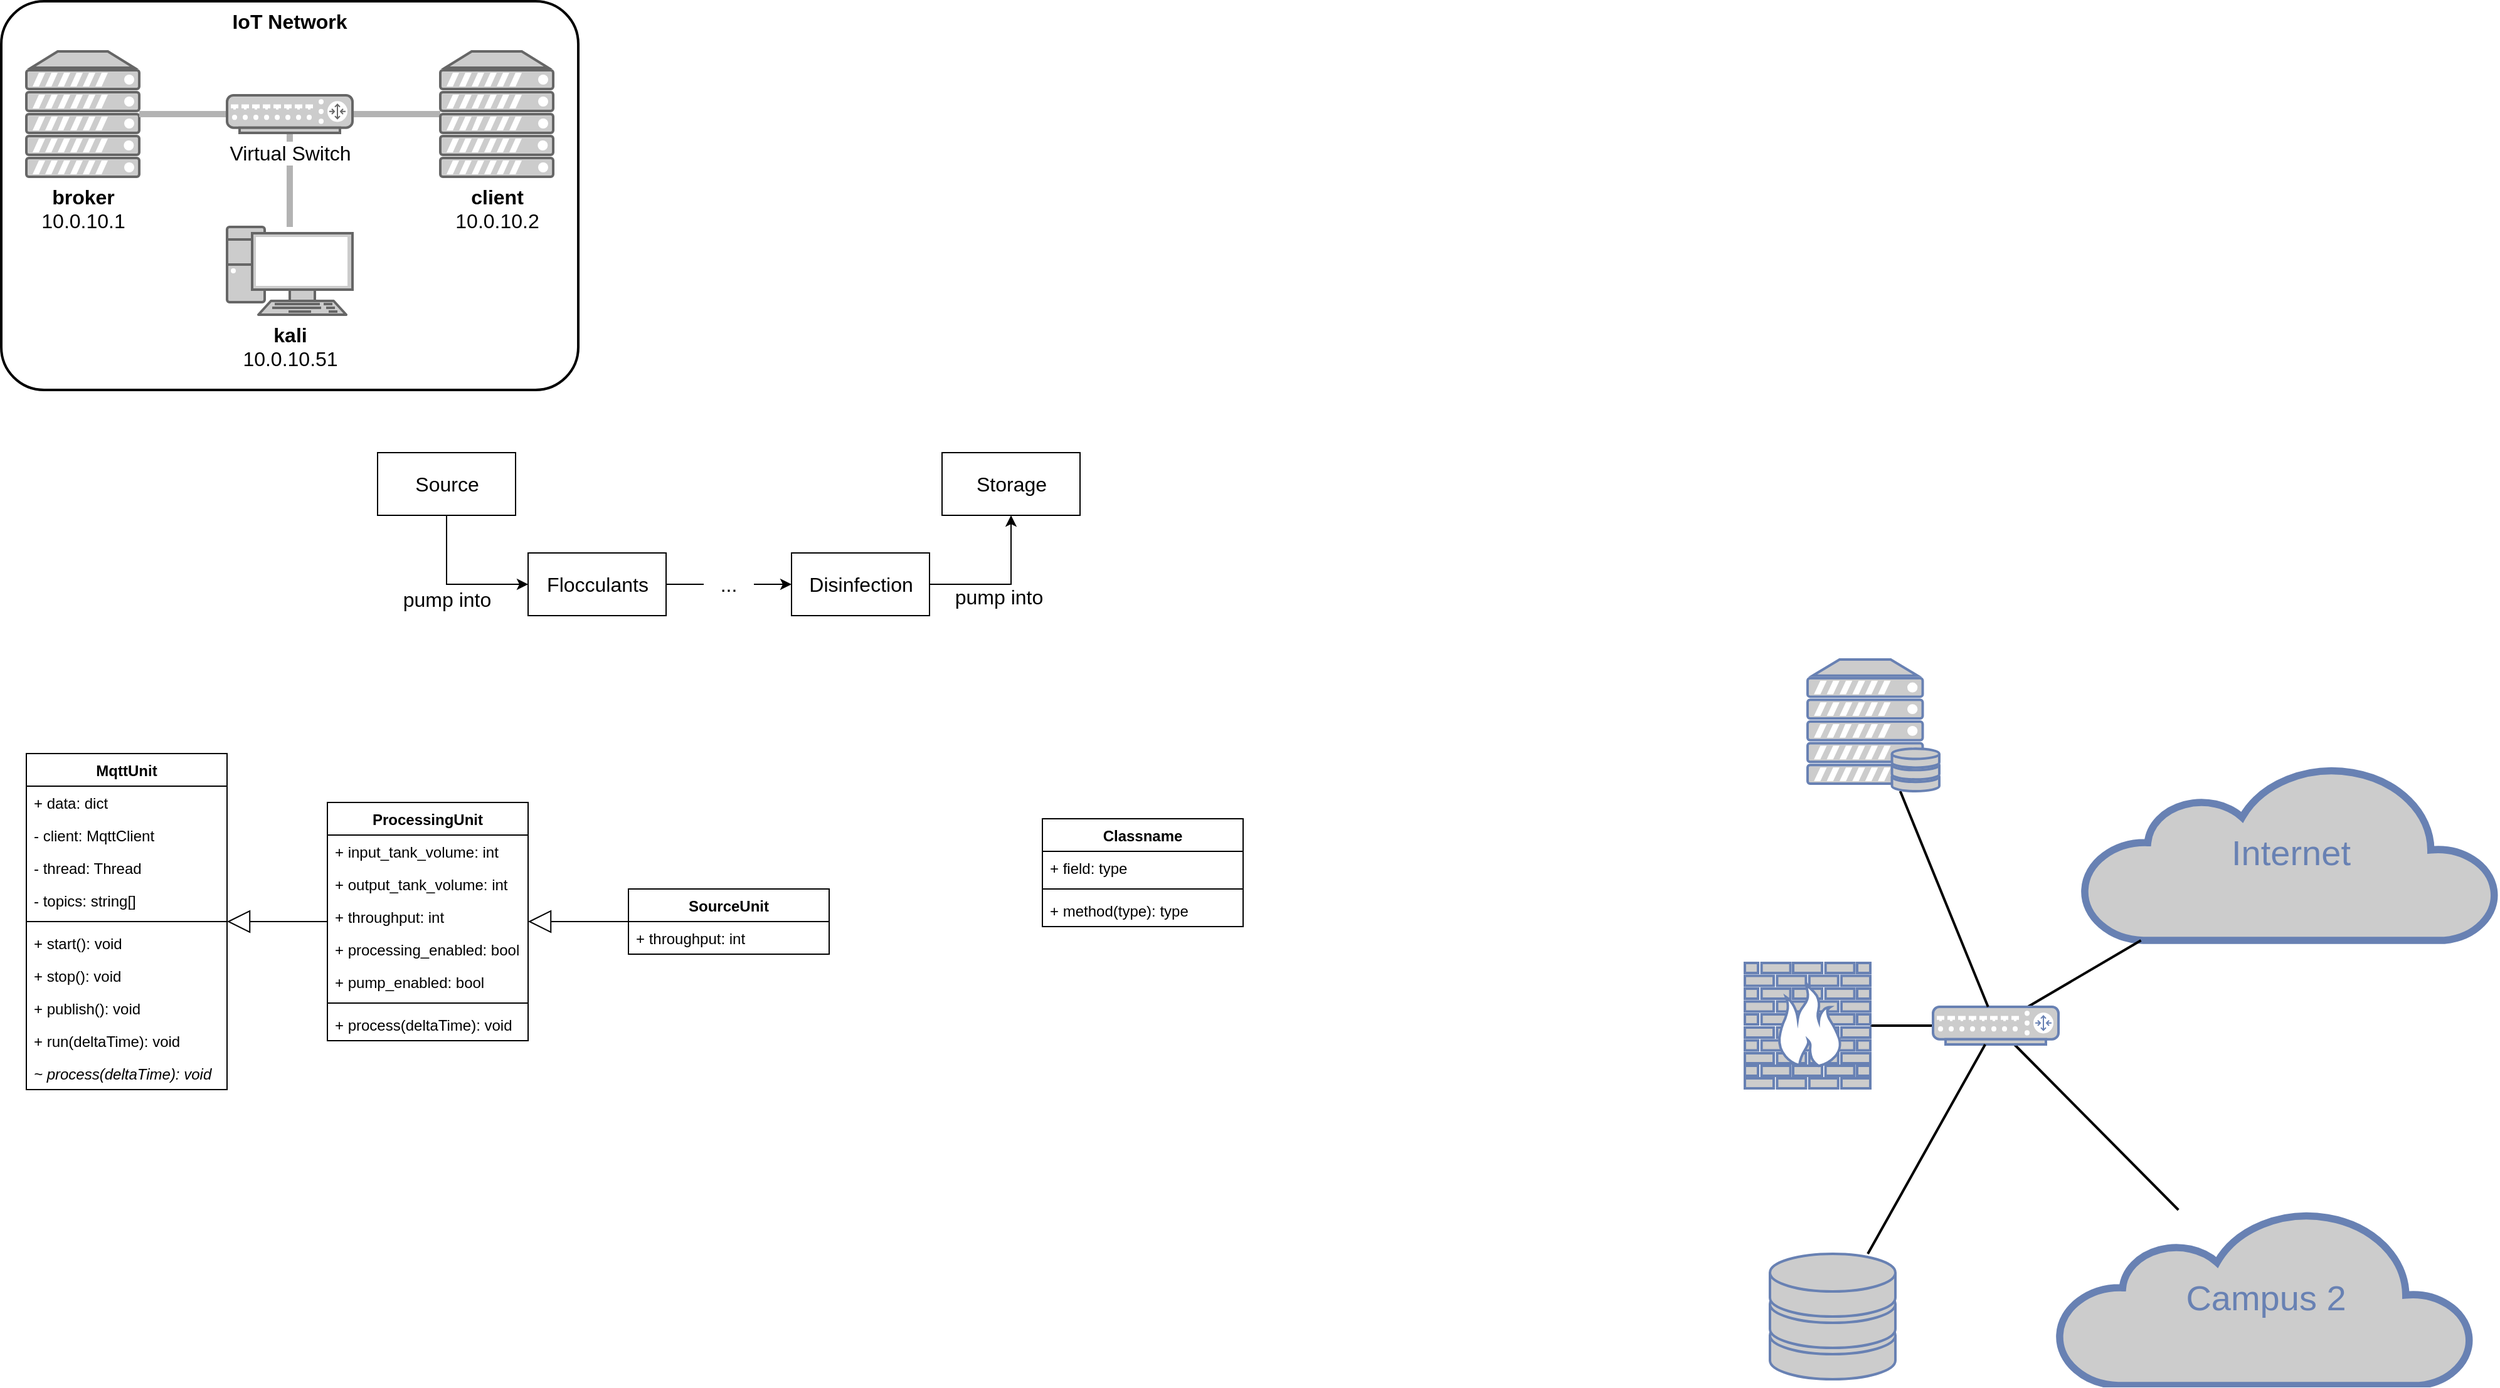<mxfile version="14.6.13" type="device"><diagram name="Page-1" id="bfe91b75-5d2c-26a0-9c1d-138518896778"><mxGraphModel dx="1182" dy="813" grid="1" gridSize="10" guides="1" tooltips="1" connect="1" arrows="1" fold="1" page="1" pageScale="1" pageWidth="1100" pageHeight="850" background="#ffffff" math="0" shadow="0"><root><mxCell id="0"/><mxCell id="1" parent="0"/><mxCell id="7c3789c024ecab99-78" value="IoT Network" style="rounded=1;whiteSpace=wrap;html=1;shadow=0;comic=0;strokeWidth=2;fillColor=none;fontFamily=Helvetica;fontSize=16;align=center;arcSize=11;verticalAlign=top;fontStyle=1" parent="1" vertex="1"><mxGeometry x="100" y="80" width="460" height="310" as="geometry"/></mxCell><mxCell id="7c3789c024ecab99-55" style="edgeStyle=none;html=1;labelBackgroundColor=none;endArrow=none;endFill=0;strokeWidth=2;fontFamily=Verdana;fontSize=28;fontColor=#6881B3;" parent="1" source="7c3789c024ecab99-8" target="7c3789c024ecab99-54" edge="1"><mxGeometry relative="1" as="geometry"><mxPoint x="1660" y="837.0" as="targetPoint"/></mxGeometry></mxCell><mxCell id="7c3789c024ecab99-8" value="" style="fontColor=#0066CC;verticalAlign=top;verticalLabelPosition=bottom;labelPosition=center;align=center;html=1;fillColor=#CCCCCC;strokeColor=#6881B3;gradientColor=none;gradientDirection=north;strokeWidth=2;shape=mxgraph.networks.firewall;rounded=0;shadow=0;comic=0;" parent="1" vertex="1"><mxGeometry x="1490" y="847" width="100" height="100" as="geometry"/></mxCell><mxCell id="7c3789c024ecab99-53" value="Internet" style="html=1;fillColor=#CCCCCC;strokeColor=#6881B3;gradientColor=none;gradientDirection=north;strokeWidth=2;shape=mxgraph.networks.cloud;fontColor=#6881B3;rounded=0;shadow=0;comic=0;align=center;fontSize=28;" parent="1" vertex="1"><mxGeometry x="1760" y="689" width="330" height="140" as="geometry"/></mxCell><mxCell id="7c3789c024ecab99-56" style="edgeStyle=none;html=1;labelBackgroundColor=none;endArrow=none;endFill=0;strokeWidth=2;fontFamily=Verdana;fontSize=28;fontColor=#6881B3;" parent="1" source="7c3789c024ecab99-54" target="7c3789c024ecab99-53" edge="1"><mxGeometry relative="1" as="geometry"/></mxCell><mxCell id="7c3789c024ecab99-77" style="edgeStyle=none;html=1;labelBackgroundColor=none;endArrow=none;endFill=0;strokeWidth=2;fontFamily=Verdana;fontSize=28;fontColor=#6881B3;" parent="1" source="7c3789c024ecab99-54" target="7c3789c024ecab99-76" edge="1"><mxGeometry relative="1" as="geometry"/></mxCell><mxCell id="7c3789c024ecab99-54" value="" style="fontColor=#0066CC;verticalAlign=top;verticalLabelPosition=bottom;labelPosition=center;align=center;html=1;fillColor=#CCCCCC;strokeColor=#6881B3;gradientColor=none;gradientDirection=north;strokeWidth=2;shape=mxgraph.networks.router;rounded=0;shadow=0;comic=0;" parent="1" vertex="1"><mxGeometry x="1640" y="882" width="100" height="30" as="geometry"/></mxCell><mxCell id="7c3789c024ecab99-60" style="edgeStyle=none;html=1;labelBackgroundColor=none;endArrow=none;endFill=0;strokeWidth=2;fontFamily=Verdana;fontSize=28;fontColor=#6881B3;" parent="1" source="7c3789c024ecab99-57" target="7c3789c024ecab99-54" edge="1"><mxGeometry relative="1" as="geometry"/></mxCell><mxCell id="7c3789c024ecab99-57" value="" style="fontColor=#0066CC;verticalAlign=top;verticalLabelPosition=bottom;labelPosition=center;align=center;html=1;fillColor=#CCCCCC;strokeColor=#6881B3;gradientColor=none;gradientDirection=north;strokeWidth=2;shape=mxgraph.networks.storage;rounded=0;shadow=0;comic=0;" parent="1" vertex="1"><mxGeometry x="1510" y="1079" width="100" height="100" as="geometry"/></mxCell><mxCell id="7c3789c024ecab99-59" style="edgeStyle=none;html=1;labelBackgroundColor=none;endArrow=none;endFill=0;strokeWidth=2;fontFamily=Verdana;fontSize=28;fontColor=#6881B3;" parent="1" source="7c3789c024ecab99-58" target="7c3789c024ecab99-54" edge="1"><mxGeometry relative="1" as="geometry"><mxPoint x="1570" y="827" as="targetPoint"/></mxGeometry></mxCell><mxCell id="7c3789c024ecab99-58" value="" style="fontColor=#0066CC;verticalAlign=top;verticalLabelPosition=bottom;labelPosition=center;align=center;html=1;fillColor=#CCCCCC;strokeColor=#6881B3;gradientColor=none;gradientDirection=north;strokeWidth=2;shape=mxgraph.networks.server_storage;rounded=0;shadow=0;comic=0;" parent="1" vertex="1"><mxGeometry x="1540" y="605" width="105" height="105" as="geometry"/></mxCell><mxCell id="7c3789c024ecab99-76" value="Campus 2" style="html=1;fillColor=#CCCCCC;strokeColor=#6881B3;gradientColor=none;gradientDirection=north;strokeWidth=2;shape=mxgraph.networks.cloud;fontColor=#6881B3;rounded=0;shadow=0;comic=0;align=center;fontSize=28;" parent="1" vertex="1"><mxGeometry x="1740" y="1044" width="330" height="140" as="geometry"/></mxCell><mxCell id="ILKSm4-swTfaQlPCpKzp-3" style="edgeStyle=orthogonalEdgeStyle;rounded=0;orthogonalLoop=1;jettySize=auto;html=1;fontFamily=Helvetica;fontSize=16;strokeColor=#B3B3B3;strokeWidth=5;entryX=1;entryY=0.5;entryDx=0;entryDy=0;entryPerimeter=0;targetPerimeterSpacing=0;sourcePerimeterSpacing=0;endArrow=none;endFill=0;" parent="1" source="ILKSm4-swTfaQlPCpKzp-1" target="7c3789c024ecab99-10" edge="1"><mxGeometry relative="1" as="geometry"><mxPoint x="610" y="410" as="targetPoint"/></mxGeometry></mxCell><mxCell id="ILKSm4-swTfaQlPCpKzp-1" value="&lt;b&gt;client&lt;/b&gt;&lt;br style=&quot;font-size: 16px&quot;&gt;10.0.10.2" style="verticalAlign=top;verticalLabelPosition=bottom;labelPosition=center;align=center;html=1;outlineConnect=0;fillColor=#CCCCCC;gradientColor=none;gradientDirection=north;strokeWidth=2;shape=mxgraph.networks.server;fontSize=16;fontStyle=0;strokeColor=#666666;" parent="1" vertex="1"><mxGeometry x="450" y="120" width="90" height="100" as="geometry"/></mxCell><mxCell id="ILKSm4-swTfaQlPCpKzp-2" value="&lt;b&gt;broker&lt;/b&gt;&lt;br style=&quot;font-size: 16px&quot;&gt;10.0.10.1" style="verticalAlign=top;verticalLabelPosition=bottom;labelPosition=center;align=center;html=1;outlineConnect=0;fillColor=#CCCCCC;gradientColor=none;gradientDirection=north;strokeWidth=2;shape=mxgraph.networks.server;fontSize=16;fontStyle=0;strokeColor=#666666;" parent="1" vertex="1"><mxGeometry x="120" y="120" width="90" height="100" as="geometry"/></mxCell><mxCell id="ILKSm4-swTfaQlPCpKzp-4" style="edgeStyle=orthogonalEdgeStyle;rounded=0;orthogonalLoop=1;jettySize=auto;html=1;fontFamily=Helvetica;fontSize=16;strokeColor=#B3B3B3;strokeWidth=5;targetPerimeterSpacing=0;sourcePerimeterSpacing=0;endArrow=none;endFill=0;exitX=0;exitY=0.5;exitDx=0;exitDy=0;exitPerimeter=0;" parent="1" source="7c3789c024ecab99-10" target="ILKSm4-swTfaQlPCpKzp-2" edge="1"><mxGeometry relative="1" as="geometry"><mxPoint x="590" y="180" as="sourcePoint"/><mxPoint x="460" y="180" as="targetPoint"/></mxGeometry></mxCell><mxCell id="ILKSm4-swTfaQlPCpKzp-5" value="&lt;b&gt;kali&lt;/b&gt;&lt;br style=&quot;font-size: 16px&quot;&gt;10.0.10.51" style="verticalAlign=top;verticalLabelPosition=bottom;labelPosition=center;align=center;html=1;outlineConnect=0;fillColor=#CCCCCC;gradientColor=none;gradientDirection=north;strokeWidth=2;shape=mxgraph.networks.pc;fontSize=16;strokeColor=#666666;" parent="1" vertex="1"><mxGeometry x="280" y="260" width="100" height="70" as="geometry"/></mxCell><mxCell id="ILKSm4-swTfaQlPCpKzp-6" style="edgeStyle=orthogonalEdgeStyle;rounded=0;orthogonalLoop=1;jettySize=auto;html=1;fontFamily=Helvetica;fontSize=16;strokeColor=#B3B3B3;strokeWidth=5;targetPerimeterSpacing=0;sourcePerimeterSpacing=0;endArrow=none;endFill=0;entryX=0.5;entryY=1;entryDx=0;entryDy=0;entryPerimeter=0;" parent="1" source="ILKSm4-swTfaQlPCpKzp-5" target="7c3789c024ecab99-10" edge="1"><mxGeometry relative="1" as="geometry"><mxPoint x="590" y="180" as="sourcePoint"/><mxPoint x="770" y="460" as="targetPoint"/></mxGeometry></mxCell><mxCell id="7c3789c024ecab99-10" value="Virtual Switch" style="verticalAlign=top;verticalLabelPosition=bottom;labelPosition=center;align=center;html=1;fillColor=#CCCCCC;gradientColor=none;gradientDirection=north;strokeWidth=2;shape=mxgraph.networks.router;rounded=0;shadow=0;comic=0;fontSize=16;fontStyle=0;labelBackgroundColor=#ffffff;strokeColor=#666666;" parent="1" vertex="1"><mxGeometry x="280" y="155" width="100" height="30" as="geometry"/></mxCell><mxCell id="ILKSm4-swTfaQlPCpKzp-16" style="edgeStyle=orthogonalEdgeStyle;rounded=0;orthogonalLoop=1;jettySize=auto;html=1;sourcePerimeterSpacing=0;endArrow=classic;endFill=1;targetPerimeterSpacing=0;strokeWidth=1;fontFamily=Helvetica;fontSize=16;fontColor=#000000;" parent="1" source="ILKSm4-swTfaQlPCpKzp-14" target="ILKSm4-swTfaQlPCpKzp-15" edge="1"><mxGeometry relative="1" as="geometry"><Array as="points"><mxPoint x="455" y="545"/></Array></mxGeometry></mxCell><mxCell id="ILKSm4-swTfaQlPCpKzp-17" value="pump into" style="edgeLabel;html=1;align=center;verticalAlign=middle;resizable=0;points=[];fontSize=16;fontFamily=Helvetica;fontColor=#000000;labelBackgroundColor=none;" parent="ILKSm4-swTfaQlPCpKzp-16" vertex="1" connectable="0"><mxGeometry x="0.097" y="-1" relative="1" as="geometry"><mxPoint x="-10.83" y="11" as="offset"/></mxGeometry></mxCell><mxCell id="ILKSm4-swTfaQlPCpKzp-14" value="Source" style="html=1;labelBackgroundColor=#ffffff;strokeColor=#000000;fontFamily=Helvetica;fontSize=16;fontColor=#000000;" parent="1" vertex="1"><mxGeometry x="400" y="440" width="110" height="50" as="geometry"/></mxCell><mxCell id="ILKSm4-swTfaQlPCpKzp-22" style="edgeStyle=orthogonalEdgeStyle;rounded=0;orthogonalLoop=1;jettySize=auto;html=1;sourcePerimeterSpacing=0;endArrow=none;endFill=0;targetPerimeterSpacing=0;strokeColor=#000000;strokeWidth=1;fontFamily=Helvetica;fontSize=16;fontColor=#000000;" parent="1" source="ILKSm4-swTfaQlPCpKzp-15" target="ILKSm4-swTfaQlPCpKzp-23" edge="1"><mxGeometry relative="1" as="geometry"><mxPoint x="660" y="545" as="targetPoint"/></mxGeometry></mxCell><mxCell id="ILKSm4-swTfaQlPCpKzp-15" value="Flocculants" style="html=1;labelBackgroundColor=#ffffff;strokeColor=#000000;fontFamily=Helvetica;fontSize=16;fontColor=#000000;" parent="1" vertex="1"><mxGeometry x="520" y="520" width="110" height="50" as="geometry"/></mxCell><mxCell id="ILKSm4-swTfaQlPCpKzp-18" value="Storage" style="html=1;labelBackgroundColor=#ffffff;strokeColor=#000000;fontFamily=Helvetica;fontSize=16;fontColor=#000000;" parent="1" vertex="1"><mxGeometry x="850" y="440" width="110" height="50" as="geometry"/></mxCell><mxCell id="ILKSm4-swTfaQlPCpKzp-19" value="Disinfection" style="html=1;labelBackgroundColor=#ffffff;strokeColor=#000000;fontFamily=Helvetica;fontSize=16;fontColor=#000000;" parent="1" vertex="1"><mxGeometry x="730" y="520" width="110" height="50" as="geometry"/></mxCell><mxCell id="ILKSm4-swTfaQlPCpKzp-20" style="edgeStyle=orthogonalEdgeStyle;rounded=0;orthogonalLoop=1;jettySize=auto;html=1;sourcePerimeterSpacing=0;endArrow=classic;endFill=1;targetPerimeterSpacing=0;strokeWidth=1;fontFamily=Helvetica;fontSize=16;fontColor=#000000;" parent="1" source="ILKSm4-swTfaQlPCpKzp-19" target="ILKSm4-swTfaQlPCpKzp-18" edge="1"><mxGeometry relative="1" as="geometry"><mxPoint x="465" y="500" as="sourcePoint"/><mxPoint x="530" y="555" as="targetPoint"/><Array as="points"><mxPoint x="905" y="545"/></Array></mxGeometry></mxCell><mxCell id="ILKSm4-swTfaQlPCpKzp-21" value="pump into" style="edgeLabel;html=1;align=center;verticalAlign=middle;resizable=0;points=[];fontSize=16;fontFamily=Helvetica;fontColor=#000000;labelBackgroundColor=none;" parent="ILKSm4-swTfaQlPCpKzp-20" vertex="1" connectable="0"><mxGeometry x="0.097" y="-1" relative="1" as="geometry"><mxPoint x="-10.83" y="11" as="offset"/></mxGeometry></mxCell><mxCell id="ILKSm4-swTfaQlPCpKzp-23" value="..." style="text;html=1;strokeColor=none;fillColor=none;align=center;verticalAlign=middle;whiteSpace=wrap;rounded=0;labelBackgroundColor=none;fontFamily=Helvetica;fontSize=16;fontColor=#000000;" parent="1" vertex="1"><mxGeometry x="660" y="535" width="40" height="20" as="geometry"/></mxCell><mxCell id="ILKSm4-swTfaQlPCpKzp-24" style="edgeStyle=orthogonalEdgeStyle;rounded=0;orthogonalLoop=1;jettySize=auto;html=1;sourcePerimeterSpacing=0;endArrow=classic;endFill=1;targetPerimeterSpacing=0;strokeColor=#000000;strokeWidth=1;fontFamily=Helvetica;fontSize=16;fontColor=#000000;" parent="1" source="ILKSm4-swTfaQlPCpKzp-23" target="ILKSm4-swTfaQlPCpKzp-19" edge="1"><mxGeometry relative="1" as="geometry"><mxPoint x="670" y="555" as="targetPoint"/><mxPoint x="640" y="555" as="sourcePoint"/></mxGeometry></mxCell><mxCell id="ILKSm4-swTfaQlPCpKzp-25" value="MqttUnit" style="swimlane;fontStyle=1;align=center;verticalAlign=top;childLayout=stackLayout;horizontal=1;startSize=26;horizontalStack=0;resizeParent=1;resizeParentMax=0;resizeLast=0;collapsible=1;marginBottom=0;labelBackgroundColor=none;strokeColor=#000000;fontFamily=Helvetica;fontSize=12;fontColor=#000000;" parent="1" vertex="1"><mxGeometry x="120" y="680" width="160" height="268" as="geometry"/></mxCell><mxCell id="ILKSm4-swTfaQlPCpKzp-33" value="+ data: dict" style="text;strokeColor=none;fillColor=none;align=left;verticalAlign=top;spacingLeft=4;spacingRight=4;overflow=hidden;rotatable=0;points=[[0,0.5],[1,0.5]];portConstraint=eastwest;" parent="ILKSm4-swTfaQlPCpKzp-25" vertex="1"><mxGeometry y="26" width="160" height="26" as="geometry"/></mxCell><mxCell id="ILKSm4-swTfaQlPCpKzp-26" value="- client: MqttClient" style="text;strokeColor=none;fillColor=none;align=left;verticalAlign=top;spacingLeft=4;spacingRight=4;overflow=hidden;rotatable=0;points=[[0,0.5],[1,0.5]];portConstraint=eastwest;" parent="ILKSm4-swTfaQlPCpKzp-25" vertex="1"><mxGeometry y="52" width="160" height="26" as="geometry"/></mxCell><mxCell id="ILKSm4-swTfaQlPCpKzp-29" value="- thread: Thread" style="text;strokeColor=none;fillColor=none;align=left;verticalAlign=top;spacingLeft=4;spacingRight=4;overflow=hidden;rotatable=0;points=[[0,0.5],[1,0.5]];portConstraint=eastwest;" parent="ILKSm4-swTfaQlPCpKzp-25" vertex="1"><mxGeometry y="78" width="160" height="26" as="geometry"/></mxCell><mxCell id="ILKSm4-swTfaQlPCpKzp-30" value="- topics: string[]" style="text;strokeColor=none;fillColor=none;align=left;verticalAlign=top;spacingLeft=4;spacingRight=4;overflow=hidden;rotatable=0;points=[[0,0.5],[1,0.5]];portConstraint=eastwest;" parent="ILKSm4-swTfaQlPCpKzp-25" vertex="1"><mxGeometry y="104" width="160" height="26" as="geometry"/></mxCell><mxCell id="ILKSm4-swTfaQlPCpKzp-27" value="" style="line;strokeWidth=1;fillColor=none;align=left;verticalAlign=middle;spacingTop=-1;spacingLeft=3;spacingRight=3;rotatable=0;labelPosition=right;points=[];portConstraint=eastwest;" parent="ILKSm4-swTfaQlPCpKzp-25" vertex="1"><mxGeometry y="130" width="160" height="8" as="geometry"/></mxCell><mxCell id="ILKSm4-swTfaQlPCpKzp-34" value="+ start(): void" style="text;strokeColor=none;fillColor=none;align=left;verticalAlign=top;spacingLeft=4;spacingRight=4;overflow=hidden;rotatable=0;points=[[0,0.5],[1,0.5]];portConstraint=eastwest;" parent="ILKSm4-swTfaQlPCpKzp-25" vertex="1"><mxGeometry y="138" width="160" height="26" as="geometry"/></mxCell><mxCell id="ILKSm4-swTfaQlPCpKzp-35" value="+ stop(): void" style="text;strokeColor=none;fillColor=none;align=left;verticalAlign=top;spacingLeft=4;spacingRight=4;overflow=hidden;rotatable=0;points=[[0,0.5],[1,0.5]];portConstraint=eastwest;" parent="ILKSm4-swTfaQlPCpKzp-25" vertex="1"><mxGeometry y="164" width="160" height="26" as="geometry"/></mxCell><mxCell id="ILKSm4-swTfaQlPCpKzp-47" value="+ publish(): void" style="text;strokeColor=none;fillColor=none;align=left;verticalAlign=top;spacingLeft=4;spacingRight=4;overflow=hidden;rotatable=0;points=[[0,0.5],[1,0.5]];portConstraint=eastwest;" parent="ILKSm4-swTfaQlPCpKzp-25" vertex="1"><mxGeometry y="190" width="160" height="26" as="geometry"/></mxCell><mxCell id="ILKSm4-swTfaQlPCpKzp-28" value="+ run(deltaTime): void" style="text;strokeColor=none;fillColor=none;align=left;verticalAlign=top;spacingLeft=4;spacingRight=4;overflow=hidden;rotatable=0;points=[[0,0.5],[1,0.5]];portConstraint=eastwest;" parent="ILKSm4-swTfaQlPCpKzp-25" vertex="1"><mxGeometry y="216" width="160" height="26" as="geometry"/></mxCell><mxCell id="ILKSm4-swTfaQlPCpKzp-49" value="~ process(deltaTime): void" style="text;strokeColor=none;fillColor=none;align=left;verticalAlign=top;spacingLeft=4;spacingRight=4;overflow=hidden;rotatable=0;points=[[0,0.5],[1,0.5]];portConstraint=eastwest;fontStyle=2" parent="ILKSm4-swTfaQlPCpKzp-25" vertex="1"><mxGeometry y="242" width="160" height="26" as="geometry"/></mxCell><mxCell id="ILKSm4-swTfaQlPCpKzp-36" value="ProcessingUnit" style="swimlane;fontStyle=1;align=center;verticalAlign=top;childLayout=stackLayout;horizontal=1;startSize=26;horizontalStack=0;resizeParent=1;resizeParentMax=0;resizeLast=0;collapsible=1;marginBottom=0;labelBackgroundColor=none;strokeColor=#000000;fontFamily=Helvetica;fontSize=12;fontColor=#000000;" parent="1" vertex="1"><mxGeometry x="360" y="719" width="160" height="190" as="geometry"/></mxCell><mxCell id="ILKSm4-swTfaQlPCpKzp-37" value="+ input_tank_volume: int" style="text;strokeColor=none;fillColor=none;align=left;verticalAlign=top;spacingLeft=4;spacingRight=4;overflow=hidden;rotatable=0;points=[[0,0.5],[1,0.5]];portConstraint=eastwest;" parent="ILKSm4-swTfaQlPCpKzp-36" vertex="1"><mxGeometry y="26" width="160" height="26" as="geometry"/></mxCell><mxCell id="ILKSm4-swTfaQlPCpKzp-38" value="+ output_tank_volume: int" style="text;strokeColor=none;fillColor=none;align=left;verticalAlign=top;spacingLeft=4;spacingRight=4;overflow=hidden;rotatable=0;points=[[0,0.5],[1,0.5]];portConstraint=eastwest;" parent="ILKSm4-swTfaQlPCpKzp-36" vertex="1"><mxGeometry y="52" width="160" height="26" as="geometry"/></mxCell><mxCell id="ILKSm4-swTfaQlPCpKzp-39" value="+ throughput: int" style="text;strokeColor=none;fillColor=none;align=left;verticalAlign=top;spacingLeft=4;spacingRight=4;overflow=hidden;rotatable=0;points=[[0,0.5],[1,0.5]];portConstraint=eastwest;" parent="ILKSm4-swTfaQlPCpKzp-36" vertex="1"><mxGeometry y="78" width="160" height="26" as="geometry"/></mxCell><mxCell id="ILKSm4-swTfaQlPCpKzp-40" value="+ processing_enabled: bool" style="text;strokeColor=none;fillColor=none;align=left;verticalAlign=top;spacingLeft=4;spacingRight=4;overflow=hidden;rotatable=0;points=[[0,0.5],[1,0.5]];portConstraint=eastwest;" parent="ILKSm4-swTfaQlPCpKzp-36" vertex="1"><mxGeometry y="104" width="160" height="26" as="geometry"/></mxCell><mxCell id="ILKSm4-swTfaQlPCpKzp-41" value="+ pump_enabled: bool" style="text;strokeColor=none;fillColor=none;align=left;verticalAlign=top;spacingLeft=4;spacingRight=4;overflow=hidden;rotatable=0;points=[[0,0.5],[1,0.5]];portConstraint=eastwest;" parent="ILKSm4-swTfaQlPCpKzp-36" vertex="1"><mxGeometry y="130" width="160" height="26" as="geometry"/></mxCell><mxCell id="ILKSm4-swTfaQlPCpKzp-42" value="" style="line;strokeWidth=1;fillColor=none;align=left;verticalAlign=middle;spacingTop=-1;spacingLeft=3;spacingRight=3;rotatable=0;labelPosition=right;points=[];portConstraint=eastwest;" parent="ILKSm4-swTfaQlPCpKzp-36" vertex="1"><mxGeometry y="156" width="160" height="8" as="geometry"/></mxCell><mxCell id="ILKSm4-swTfaQlPCpKzp-48" value="+ process(deltaTime): void" style="text;strokeColor=none;fillColor=none;align=left;verticalAlign=top;spacingLeft=4;spacingRight=4;overflow=hidden;rotatable=0;points=[[0,0.5],[1,0.5]];portConstraint=eastwest;" parent="ILKSm4-swTfaQlPCpKzp-36" vertex="1"><mxGeometry y="164" width="160" height="26" as="geometry"/></mxCell><mxCell id="ILKSm4-swTfaQlPCpKzp-50" value="" style="endArrow=block;endSize=16;endFill=0;html=1;strokeColor=#000000;strokeWidth=1;fontFamily=Helvetica;fontSize=16;fontColor=#000000;" parent="1" source="ILKSm4-swTfaQlPCpKzp-36" target="ILKSm4-swTfaQlPCpKzp-25" edge="1"><mxGeometry x="-0.091" y="46" width="160" relative="1" as="geometry"><mxPoint x="620" y="830" as="sourcePoint"/><mxPoint x="780" y="830" as="targetPoint"/><mxPoint as="offset"/></mxGeometry></mxCell><mxCell id="ILKSm4-swTfaQlPCpKzp-52" value="SourceUnit" style="swimlane;fontStyle=1;align=center;verticalAlign=top;childLayout=stackLayout;horizontal=1;startSize=26;horizontalStack=0;resizeParent=1;resizeParentMax=0;resizeLast=0;collapsible=1;marginBottom=0;labelBackgroundColor=none;strokeColor=#000000;fontFamily=Helvetica;fontSize=12;fontColor=#000000;" parent="1" vertex="1"><mxGeometry x="600" y="788" width="160" height="52" as="geometry"/></mxCell><mxCell id="ILKSm4-swTfaQlPCpKzp-55" value="+ throughput: int" style="text;strokeColor=none;fillColor=none;align=left;verticalAlign=top;spacingLeft=4;spacingRight=4;overflow=hidden;rotatable=0;points=[[0,0.5],[1,0.5]];portConstraint=eastwest;" parent="ILKSm4-swTfaQlPCpKzp-52" vertex="1"><mxGeometry y="26" width="160" height="26" as="geometry"/></mxCell><mxCell id="ILKSm4-swTfaQlPCpKzp-61" value="" style="endArrow=block;endSize=16;endFill=0;html=1;strokeColor=#000000;strokeWidth=1;fontFamily=Helvetica;fontSize=16;fontColor=#000000;" parent="1" source="ILKSm4-swTfaQlPCpKzp-52" target="ILKSm4-swTfaQlPCpKzp-36" edge="1"><mxGeometry x="-0.091" y="46" width="160" relative="1" as="geometry"><mxPoint x="370" y="824" as="sourcePoint"/><mxPoint x="570" y="660" as="targetPoint"/><mxPoint as="offset"/></mxGeometry></mxCell><mxCell id="tFG6ETPSKs5ELL_c2rPO-1" value="Classname" style="swimlane;fontStyle=1;align=center;verticalAlign=top;childLayout=stackLayout;horizontal=1;startSize=26;horizontalStack=0;resizeParent=1;resizeParentMax=0;resizeLast=0;collapsible=1;marginBottom=0;" vertex="1" parent="1"><mxGeometry x="930" y="732" width="160" height="86" as="geometry"/></mxCell><mxCell id="tFG6ETPSKs5ELL_c2rPO-2" value="+ field: type" style="text;strokeColor=none;fillColor=none;align=left;verticalAlign=top;spacingLeft=4;spacingRight=4;overflow=hidden;rotatable=0;points=[[0,0.5],[1,0.5]];portConstraint=eastwest;" vertex="1" parent="tFG6ETPSKs5ELL_c2rPO-1"><mxGeometry y="26" width="160" height="26" as="geometry"/></mxCell><mxCell id="tFG6ETPSKs5ELL_c2rPO-3" value="" style="line;strokeWidth=1;fillColor=none;align=left;verticalAlign=middle;spacingTop=-1;spacingLeft=3;spacingRight=3;rotatable=0;labelPosition=right;points=[];portConstraint=eastwest;" vertex="1" parent="tFG6ETPSKs5ELL_c2rPO-1"><mxGeometry y="52" width="160" height="8" as="geometry"/></mxCell><mxCell id="tFG6ETPSKs5ELL_c2rPO-4" value="+ method(type): type" style="text;strokeColor=none;fillColor=none;align=left;verticalAlign=top;spacingLeft=4;spacingRight=4;overflow=hidden;rotatable=0;points=[[0,0.5],[1,0.5]];portConstraint=eastwest;" vertex="1" parent="tFG6ETPSKs5ELL_c2rPO-1"><mxGeometry y="60" width="160" height="26" as="geometry"/></mxCell></root></mxGraphModel></diagram></mxfile>
